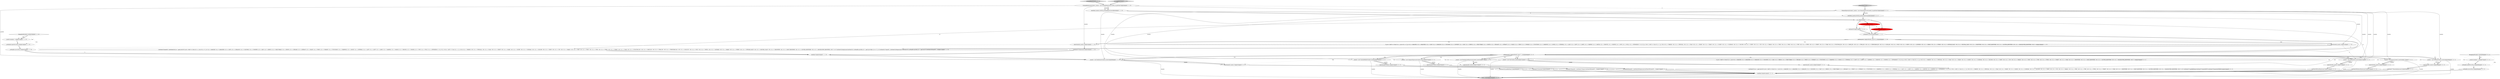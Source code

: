 digraph {
20 [style = filled, label = "_errHandler.recover(this,re)@@@89@@@['0', '0', '1']", fillcolor = white, shape = ellipse image = "AAA0AAABBB3BBB"];
2 [style = filled, label = "groupingExpressions['1', '0', '0']", fillcolor = lightgray, shape = diamond image = "AAA0AAABBB1BBB"];
41 [style = filled, label = "enterRule(_localctx,60,RULE_primaryExpression)@@@4@@@['0', '0', '1']", fillcolor = white, shape = ellipse image = "AAA0AAABBB3BBB"];
49 [style = filled, label = "setState(587)@@@7@@@['0', '0', '1']", fillcolor = white, shape = ellipse image = "AAA0AAABBB3BBB"];
43 [style = filled, label = "{setState(582)qualifiedName()}@@@68@@@['0', '0', '1']", fillcolor = white, shape = ellipse image = "AAA0AAABBB3BBB"];
32 [style = filled, label = "RecognitionException re@@@86@@@['0', '0', '1']", fillcolor = white, shape = diamond image = "AAA0AAABBB3BBB"];
33 [style = filled, label = "{setState(568)castExpression()}@@@12@@@['0', '0', '1']", fillcolor = white, shape = ellipse image = "AAA0AAABBB3BBB"];
44 [style = filled, label = "enterOuterAlt(_localctx,6)@@@56@@@['0', '0', '1']", fillcolor = white, shape = ellipse image = "AAA0AAABBB3BBB"];
50 [style = filled, label = "enterOuterAlt(_localctx,1)@@@11@@@['0', '0', '1']", fillcolor = white, shape = ellipse image = "AAA0AAABBB3BBB"];
5 [style = filled, label = "{setState(327)expression()}@@@43@@@['1', '1', '0']", fillcolor = white, shape = ellipse image = "AAA0AAABBB1BBB"];
51 [style = filled, label = "enterOuterAlt(_localctx,4)@@@32@@@['0', '0', '1']", fillcolor = white, shape = ellipse image = "AAA0AAABBB3BBB"];
14 [style = filled, label = "_errHandler.sync(this)@@@8@@@['1', '1', '1']", fillcolor = white, shape = ellipse image = "AAA0AAABBB1BBB"];
16 [style = filled, label = "RecognitionException re@@@50@@@['1', '1', '0']", fillcolor = white, shape = diamond image = "AAA0AAABBB1BBB"];
0 [style = filled, label = "{setState(315)match(T__0)setState(324)_la = _input.LA(1)if ((((_la) & ~0x3f) == 0 && ((1L << _la) & ((1L << T__0) | (1L << ANALYZE) | (1L << ANALYZED) | (1L << CAST) | (1L << CATALOGS) | (1L << COLUMNS) | (1L << CONVERT) | (1L << DAY) | (1L << DEBUG) | (1L << EXECUTABLE) | (1L << EXISTS) | (1L << EXPLAIN) | (1L << EXTRACT) | (1L << FALSE) | (1L << FIRST) | (1L << FORMAT) | (1L << FUNCTIONS) | (1L << GRAPHVIZ) | (1L << HOUR) | (1L << INTERVAL) | (1L << LAST) | (1L << LEFT) | (1L << LIMIT) | (1L << MAPPED) | (1L << MATCH) | (1L << MINUTE) | (1L << MONTH) | (1L << NOT) | (1L << NULL) | (1L << OPTIMIZED))) != 0) || ((((_la - 65)) & ~0x3f) == 0 && ((1L << (_la - 65)) & ((1L << (PARSED - 65)) | (1L << (PHYSICAL - 65)) | (1L << (PLAN - 65)) | (1L << (RIGHT - 65)) | (1L << (RLIKE - 65)) | (1L << (QUERY - 65)) | (1L << (SCHEMAS - 65)) | (1L << (SECOND - 65)) | (1L << (SHOW - 65)) | (1L << (SYS - 65)) | (1L << (TABLES - 65)) | (1L << (TEXT - 65)) | (1L << (TRUE - 65)) | (1L << (TYPE - 65)) | (1L << (TYPES - 65)) | (1L << (VERIFY - 65)) | (1L << (YEAR - 65)) | (1L << (FUNCTION_ESC - 65)) | (1L << (DATE_ESC - 65)) | (1L << (TIME_ESC - 65)) | (1L << (TIMESTAMP_ESC - 65)) | (1L << (GUID_ESC - 65)) | (1L << (PLUS - 65)) | (1L << (MINUS - 65)) | (1L << (ASTERISK - 65)) | (1L << (PARAM - 65)) | (1L << (STRING - 65)) | (1L << (INTEGER_VALUE - 65)) | (1L << (DECIMAL_VALUE - 65)) | (1L << (IDENTIFIER - 65)) | (1L << (DIGIT_IDENTIFIER - 65)) | (1L << (QUOTED_IDENTIFIER - 65)) | (1L << (BACKQUOTED_IDENTIFIER - 65)))) != 0)) {{setState(316)expression()setState(321)_errHandler.sync(this)_la = _input.LA(1)while (_la == T__2) {{{setState(317)match(T__2)setState(318)expression()}}setState(323)_errHandler.sync(this)_la = _input.LA(1)}}}setState(326)match(T__1)}@@@11@@@['1', '1', '0']", fillcolor = white, shape = ellipse image = "AAA0AAABBB1BBB"];
28 [style = filled, label = "enterOuterAlt(_localctx,3)@@@25@@@['0', '0', '1']", fillcolor = white, shape = ellipse image = "AAA0AAABBB3BBB"];
15 [style = filled, label = "_errHandler.reportError(this,re)@@@52@@@['1', '1', '0']", fillcolor = white, shape = ellipse image = "AAA0AAABBB1BBB"];
29 [style = filled, label = "PrimaryExpressionContext _localctx = new PrimaryExpressionContext(_ctx,getState())@@@3@@@['0', '0', '1']", fillcolor = white, shape = ellipse image = "AAA0AAABBB3BBB"];
22 [style = filled, label = "_localctx.exception = re@@@87@@@['0', '0', '1']", fillcolor = white, shape = ellipse image = "AAA0AAABBB3BBB"];
53 [style = filled, label = "_localctx = new FunctionContext(_localctx)@@@48@@@['0', '0', '1']", fillcolor = white, shape = ellipse image = "AAA0AAABBB3BBB"];
25 [style = filled, label = "_localctx = new ConstantDefaultContext(_localctx)@@@24@@@['0', '0', '1']", fillcolor = white, shape = ellipse image = "AAA0AAABBB3BBB"];
45 [style = filled, label = "enterOuterAlt(_localctx,5)@@@49@@@['0', '0', '1']", fillcolor = white, shape = ellipse image = "AAA0AAABBB3BBB"];
46 [style = filled, label = "enterOuterAlt(_localctx,8)@@@74@@@['0', '0', '1']", fillcolor = white, shape = ellipse image = "AAA0AAABBB3BBB"];
13 [style = filled, label = "enterRule(_localctx,24,RULE_groupingExpressions)@@@4@@@['1', '1', '0']", fillcolor = white, shape = ellipse image = "AAA0AAABBB1BBB"];
42 [style = filled, label = "primaryExpression['0', '0', '1']", fillcolor = lightgray, shape = diamond image = "AAA0AAABBB3BBB"];
10 [style = filled, label = "setState(330)@@@7@@@['1', '0', '0']", fillcolor = red, shape = ellipse image = "AAA1AAABBB1BBB"];
3 [style = filled, label = "getInterpreter().adaptivePredict(_input,38,_ctx)@@@9@@@['1', '1', '0']", fillcolor = white, shape = diamond image = "AAA0AAABBB1BBB"];
23 [style = filled, label = "_localctx = new ExtractContext(_localctx)@@@17@@@['0', '0', '1']", fillcolor = white, shape = ellipse image = "AAA0AAABBB3BBB"];
24 [style = filled, label = "enterOuterAlt(_localctx,2)@@@18@@@['0', '0', '1']", fillcolor = white, shape = ellipse image = "AAA0AAABBB3BBB"];
36 [style = filled, label = "(((_la) & ~0x3f) == 0 && ((1L << _la) & ((1L << ANALYZE) | (1L << ANALYZED) | (1L << CATALOGS) | (1L << COLUMNS) | (1L << DAY) | (1L << DEBUG) | (1L << EXECUTABLE) | (1L << EXPLAIN) | (1L << FIRST) | (1L << FORMAT) | (1L << FUNCTIONS) | (1L << GRAPHVIZ) | (1L << HOUR) | (1L << INTERVAL) | (1L << LAST) | (1L << LIMIT) | (1L << MAPPED) | (1L << MINUTE) | (1L << MONTH) | (1L << OPTIMIZED))) != 0) || ((((_la - 65)) & ~0x3f) == 0 && ((1L << (_la - 65)) & ((1L << (PARSED - 65)) | (1L << (PHYSICAL - 65)) | (1L << (PLAN - 65)) | (1L << (RLIKE - 65)) | (1L << (QUERY - 65)) | (1L << (SCHEMAS - 65)) | (1L << (SECOND - 65)) | (1L << (SHOW - 65)) | (1L << (SYS - 65)) | (1L << (TABLES - 65)) | (1L << (TEXT - 65)) | (1L << (TYPE - 65)) | (1L << (TYPES - 65)) | (1L << (VERIFY - 65)) | (1L << (YEAR - 65)) | (1L << (IDENTIFIER - 65)) | (1L << (DIGIT_IDENTIFIER - 65)) | (1L << (QUOTED_IDENTIFIER - 65)) | (1L << (BACKQUOTED_IDENTIFIER - 65)))) != 0)@@@36@@@['0', '0', '1']", fillcolor = white, shape = diamond image = "AAA0AAABBB3BBB"];
38 [style = filled, label = "return _localctx@@@94@@@['0', '0', '1']", fillcolor = lightgray, shape = ellipse image = "AAA0AAABBB3BBB"];
1 [style = filled, label = "GroupingExpressionsContext _localctx = new GroupingExpressionsContext(_ctx,getState())@@@3@@@['1', '1', '0']", fillcolor = white, shape = ellipse image = "AAA0AAABBB1BBB"];
40 [style = filled, label = "_errHandler.reportError(this,re)@@@88@@@['0', '0', '1']", fillcolor = white, shape = ellipse image = "AAA0AAABBB3BBB"];
17 [style = filled, label = "_errHandler.recover(this,re)@@@53@@@['1', '1', '0']", fillcolor = white, shape = ellipse image = "AAA0AAABBB1BBB"];
37 [style = filled, label = "{setState(574)_la = _input.LA(1)if ((((_la) & ~0x3f) == 0 && ((1L << _la) & ((1L << ANALYZE) | (1L << ANALYZED) | (1L << CATALOGS) | (1L << COLUMNS) | (1L << DAY) | (1L << DEBUG) | (1L << EXECUTABLE) | (1L << EXPLAIN) | (1L << FIRST) | (1L << FORMAT) | (1L << FUNCTIONS) | (1L << GRAPHVIZ) | (1L << HOUR) | (1L << INTERVAL) | (1L << LAST) | (1L << LIMIT) | (1L << MAPPED) | (1L << MINUTE) | (1L << MONTH) | (1L << OPTIMIZED))) != 0) || ((((_la - 65)) & ~0x3f) == 0 && ((1L << (_la - 65)) & ((1L << (PARSED - 65)) | (1L << (PHYSICAL - 65)) | (1L << (PLAN - 65)) | (1L << (RLIKE - 65)) | (1L << (QUERY - 65)) | (1L << (SCHEMAS - 65)) | (1L << (SECOND - 65)) | (1L << (SHOW - 65)) | (1L << (SYS - 65)) | (1L << (TABLES - 65)) | (1L << (TEXT - 65)) | (1L << (TYPE - 65)) | (1L << (TYPES - 65)) | (1L << (VERIFY - 65)) | (1L << (YEAR - 65)) | (1L << (IDENTIFIER - 65)) | (1L << (DIGIT_IDENTIFIER - 65)) | (1L << (QUOTED_IDENTIFIER - 65)) | (1L << (BACKQUOTED_IDENTIFIER - 65)))) != 0)) {{setState(571)qualifiedName()setState(572)match(DOT)}}setState(576)match(ASTERISK)}@@@33@@@['0', '0', '1']", fillcolor = white, shape = ellipse image = "AAA0AAABBB3BBB"];
8 [style = filled, label = "(((_la) & ~0x3f) == 0 && ((1L << _la) & ((1L << T__0) | (1L << ANALYZE) | (1L << ANALYZED) | (1L << CAST) | (1L << CATALOGS) | (1L << COLUMNS) | (1L << CONVERT) | (1L << DAY) | (1L << DEBUG) | (1L << EXECUTABLE) | (1L << EXISTS) | (1L << EXPLAIN) | (1L << EXTRACT) | (1L << FALSE) | (1L << FIRST) | (1L << FORMAT) | (1L << FUNCTIONS) | (1L << GRAPHVIZ) | (1L << HOUR) | (1L << INTERVAL) | (1L << LAST) | (1L << LEFT) | (1L << LIMIT) | (1L << MAPPED) | (1L << MATCH) | (1L << MINUTE) | (1L << MONTH) | (1L << NOT) | (1L << NULL) | (1L << OPTIMIZED))) != 0) || ((((_la - 65)) & ~0x3f) == 0 && ((1L << (_la - 65)) & ((1L << (PARSED - 65)) | (1L << (PHYSICAL - 65)) | (1L << (PLAN - 65)) | (1L << (RIGHT - 65)) | (1L << (RLIKE - 65)) | (1L << (QUERY - 65)) | (1L << (SCHEMAS - 65)) | (1L << (SECOND - 65)) | (1L << (SHOW - 65)) | (1L << (SYS - 65)) | (1L << (TABLES - 65)) | (1L << (TEXT - 65)) | (1L << (TRUE - 65)) | (1L << (TYPE - 65)) | (1L << (TYPES - 65)) | (1L << (VERIFY - 65)) | (1L << (YEAR - 65)) | (1L << (FUNCTION_ESC - 65)) | (1L << (DATE_ESC - 65)) | (1L << (TIME_ESC - 65)) | (1L << (TIMESTAMP_ESC - 65)) | (1L << (GUID_ESC - 65)) | (1L << (PLUS - 65)) | (1L << (MINUS - 65)) | (1L << (ASTERISK - 65)) | (1L << (PARAM - 65)) | (1L << (STRING - 65)) | (1L << (INTEGER_VALUE - 65)) | (1L << (DECIMAL_VALUE - 65)) | (1L << (IDENTIFIER - 65)) | (1L << (DIGIT_IDENTIFIER - 65)) | (1L << (QUOTED_IDENTIFIER - 65)) | (1L << (BACKQUOTED_IDENTIFIER - 65)))) != 0)@@@16@@@['1', '1', '0']", fillcolor = white, shape = diamond image = "AAA0AAABBB1BBB"];
19 [style = filled, label = "setState(328)@@@7@@@['0', '1', '0']", fillcolor = red, shape = ellipse image = "AAA1AAABBB2BBB"];
18 [style = filled, label = "groupingExpressions['0', '1', '0']", fillcolor = lightgray, shape = diamond image = "AAA0AAABBB2BBB"];
27 [style = filled, label = "_localctx = new SubqueryExpressionContext(_localctx)@@@55@@@['0', '0', '1']", fillcolor = white, shape = ellipse image = "AAA0AAABBB3BBB"];
31 [style = filled, label = "enterOuterAlt(_localctx,7)@@@67@@@['0', '0', '1']", fillcolor = white, shape = ellipse image = "AAA0AAABBB3BBB"];
11 [style = filled, label = "int _la@@@5@@@['1', '1', '1']", fillcolor = white, shape = ellipse image = "AAA0AAABBB1BBB"];
34 [style = filled, label = "{exitRule()}@@@91@@@['0', '0', '1']", fillcolor = white, shape = ellipse image = "AAA0AAABBB3BBB"];
4 [style = filled, label = "enterOuterAlt(_localctx,2)@@@42@@@['1', '1', '0']", fillcolor = white, shape = ellipse image = "AAA0AAABBB1BBB"];
35 [style = filled, label = "getInterpreter().adaptivePredict(_input,77,_ctx)@@@9@@@['0', '0', '1']", fillcolor = white, shape = diamond image = "AAA0AAABBB3BBB"];
21 [style = filled, label = "{setState(569)extractExpression()}@@@19@@@['0', '0', '1']", fillcolor = white, shape = ellipse image = "AAA0AAABBB3BBB"];
6 [style = filled, label = "_localctx = new DereferenceContext(_localctx)@@@66@@@['1', '1', '1']", fillcolor = white, shape = ellipse image = "AAA0AAABBB1BBB"];
48 [style = filled, label = "{setState(583)match(T__0)setState(584)expression()setState(585)match(T__1)}@@@75@@@['0', '0', '1']", fillcolor = white, shape = ellipse image = "AAA0AAABBB3BBB"];
9 [style = filled, label = "_localctx.exception = re@@@51@@@['1', '1', '0']", fillcolor = white, shape = ellipse image = "AAA0AAABBB1BBB"];
26 [style = filled, label = "{setState(577)functionExpression()}@@@50@@@['0', '0', '1']", fillcolor = white, shape = ellipse image = "AAA0AAABBB3BBB"];
7 [style = filled, label = "enterOuterAlt(_localctx,1)@@@10@@@['1', '1', '0']", fillcolor = white, shape = ellipse image = "AAA0AAABBB1BBB"];
30 [style = filled, label = "{setState(578)match(T__0)setState(579)query()setState(580)match(T__1)}@@@57@@@['0', '0', '1']", fillcolor = white, shape = ellipse image = "AAA0AAABBB3BBB"];
54 [style = filled, label = "_localctx = new CastContext(_localctx)@@@10@@@['0', '0', '1']", fillcolor = white, shape = ellipse image = "AAA0AAABBB3BBB"];
47 [style = filled, label = "{setState(570)constant()}@@@26@@@['0', '0', '1']", fillcolor = white, shape = ellipse image = "AAA0AAABBB3BBB"];
12 [style = filled, label = "{exitRule()}@@@55@@@['1', '1', '0']", fillcolor = white, shape = ellipse image = "AAA0AAABBB1BBB"];
52 [style = filled, label = "_localctx = new StarContext(_localctx)@@@31@@@['0', '0', '1']", fillcolor = white, shape = ellipse image = "AAA0AAABBB3BBB"];
39 [style = filled, label = "_localctx = new ParenthesizedExpressionContext(_localctx)@@@73@@@['0', '0', '1']", fillcolor = white, shape = ellipse image = "AAA0AAABBB3BBB"];
14->3 [style = bold, label=""];
32->22 [style = bold, label=""];
25->38 [style = solid, label="_localctx"];
16->9 [style = dotted, label="true"];
39->38 [style = solid, label="_localctx"];
14->35 [style = bold, label=""];
35->51 [style = dotted, label="true"];
49->14 [style = bold, label=""];
26->34 [style = bold, label=""];
27->44 [style = bold, label=""];
16->17 [style = dotted, label="true"];
29->41 [style = solid, label="_localctx"];
41->11 [style = bold, label=""];
40->20 [style = bold, label=""];
4->6 [style = dashed, label="0"];
46->48 [style = bold, label=""];
13->41 [style = dashed, label="0"];
3->4 [style = bold, label=""];
1->13 [style = bold, label=""];
42->29 [style = bold, label=""];
35->23 [style = bold, label=""];
15->17 [style = bold, label=""];
24->21 [style = bold, label=""];
10->49 [style = dashed, label="0"];
1->6 [style = solid, label="_localctx"];
47->34 [style = bold, label=""];
27->44 [style = solid, label="_localctx"];
48->34 [style = bold, label=""];
16->9 [style = bold, label=""];
35->53 [style = dotted, label="true"];
1->13 [style = solid, label="_localctx"];
6->31 [style = solid, label="_localctx"];
3->7 [style = dotted, label="true"];
25->28 [style = bold, label=""];
35->54 [style = bold, label=""];
10->14 [style = bold, label=""];
35->6 [style = dotted, label="true"];
1->7 [style = solid, label="_localctx"];
20->34 [style = bold, label=""];
6->38 [style = solid, label="_localctx"];
7->0 [style = bold, label=""];
30->34 [style = bold, label=""];
29->25 [style = solid, label="_localctx"];
7->54 [style = dashed, label="0"];
13->11 [style = bold, label=""];
35->52 [style = bold, label=""];
35->44 [style = dotted, label="true"];
54->38 [style = solid, label="_localctx"];
18->1 [style = bold, label=""];
3->7 [style = bold, label=""];
35->54 [style = dotted, label="true"];
25->28 [style = solid, label="_localctx"];
35->46 [style = dotted, label="true"];
34->38 [style = bold, label=""];
11->0 [style = solid, label="_la"];
52->51 [style = bold, label=""];
43->34 [style = bold, label=""];
35->25 [style = dotted, label="true"];
44->30 [style = bold, label=""];
52->51 [style = solid, label="_localctx"];
39->46 [style = bold, label=""];
3->35 [style = dashed, label="0"];
29->6 [style = solid, label="_localctx"];
29->53 [style = solid, label="_localctx"];
2->1 [style = bold, label=""];
28->47 [style = bold, label=""];
0->12 [style = bold, label=""];
35->39 [style = bold, label=""];
21->34 [style = bold, label=""];
32->20 [style = dotted, label="true"];
35->31 [style = dotted, label="true"];
23->24 [style = solid, label="_localctx"];
35->25 [style = bold, label=""];
54->50 [style = solid, label="_localctx"];
17->12 [style = bold, label=""];
51->37 [style = bold, label=""];
19->14 [style = bold, label=""];
52->38 [style = solid, label="_localctx"];
29->52 [style = solid, label="_localctx"];
23->38 [style = solid, label="_localctx"];
53->38 [style = solid, label="_localctx"];
11->10 [style = bold, label=""];
31->43 [style = bold, label=""];
50->33 [style = bold, label=""];
27->38 [style = solid, label="_localctx"];
35->23 [style = dotted, label="true"];
39->46 [style = solid, label="_localctx"];
4->5 [style = bold, label=""];
11->49 [style = bold, label=""];
35->53 [style = bold, label=""];
35->45 [style = dotted, label="true"];
22->40 [style = bold, label=""];
16->15 [style = dotted, label="true"];
32->22 [style = dotted, label="true"];
35->39 [style = dotted, label="true"];
35->27 [style = bold, label=""];
35->52 [style = dotted, label="true"];
35->24 [style = dotted, label="true"];
35->6 [style = bold, label=""];
10->19 [style = dashed, label="0"];
29->54 [style = solid, label="_localctx"];
35->36 [style = dotted, label="true"];
29->41 [style = bold, label=""];
29->27 [style = solid, label="_localctx"];
1->29 [style = dashed, label="0"];
3->4 [style = dotted, label="true"];
11->37 [style = solid, label="_la"];
11->19 [style = bold, label=""];
32->40 [style = dotted, label="true"];
12->6 [style = bold, label=""];
1->4 [style = solid, label="_localctx"];
54->50 [style = bold, label=""];
29->39 [style = solid, label="_localctx"];
23->24 [style = bold, label=""];
35->27 [style = dotted, label="true"];
53->45 [style = solid, label="_localctx"];
6->31 [style = bold, label=""];
5->12 [style = bold, label=""];
9->15 [style = bold, label=""];
29->23 [style = solid, label="_localctx"];
37->34 [style = bold, label=""];
35->28 [style = dotted, label="true"];
35->50 [style = dotted, label="true"];
45->26 [style = bold, label=""];
3->8 [style = dotted, label="true"];
33->34 [style = bold, label=""];
53->45 [style = bold, label=""];
}
